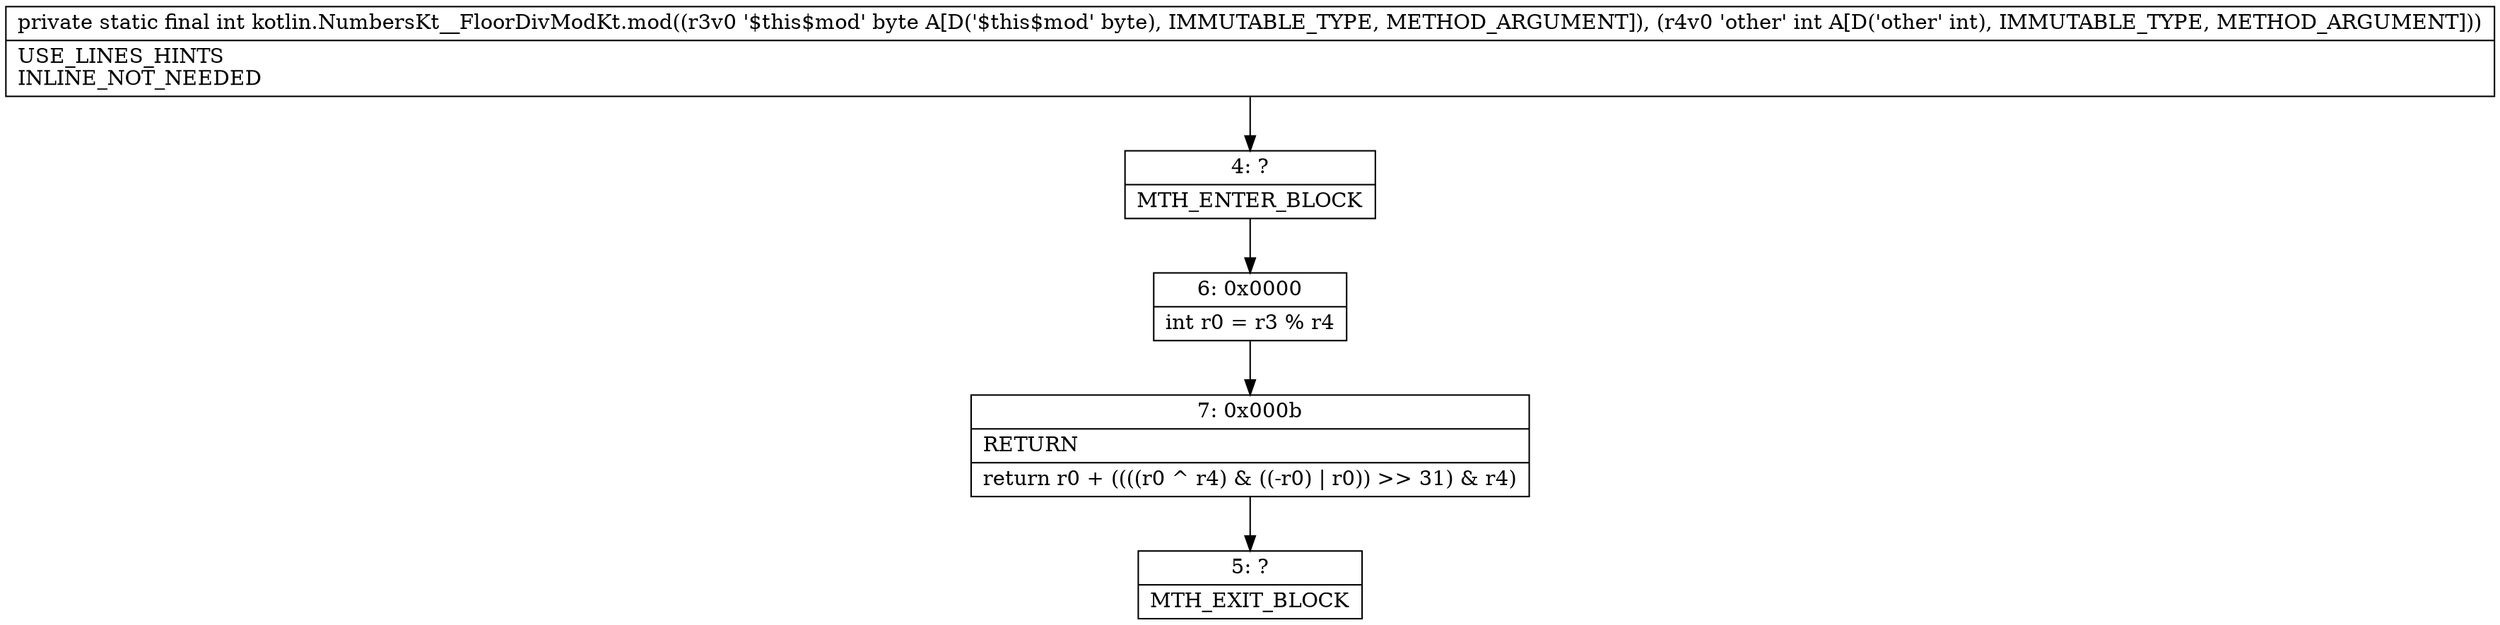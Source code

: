 digraph "CFG forkotlin.NumbersKt__FloorDivModKt.mod(BI)I" {
Node_4 [shape=record,label="{4\:\ ?|MTH_ENTER_BLOCK\l}"];
Node_6 [shape=record,label="{6\:\ 0x0000|int r0 = r3 % r4\l}"];
Node_7 [shape=record,label="{7\:\ 0x000b|RETURN\l|return r0 + ((((r0 ^ r4) & ((\-r0) \| r0)) \>\> 31) & r4)\l}"];
Node_5 [shape=record,label="{5\:\ ?|MTH_EXIT_BLOCK\l}"];
MethodNode[shape=record,label="{private static final int kotlin.NumbersKt__FloorDivModKt.mod((r3v0 '$this$mod' byte A[D('$this$mod' byte), IMMUTABLE_TYPE, METHOD_ARGUMENT]), (r4v0 'other' int A[D('other' int), IMMUTABLE_TYPE, METHOD_ARGUMENT]))  | USE_LINES_HINTS\lINLINE_NOT_NEEDED\l}"];
MethodNode -> Node_4;Node_4 -> Node_6;
Node_6 -> Node_7;
Node_7 -> Node_5;
}


